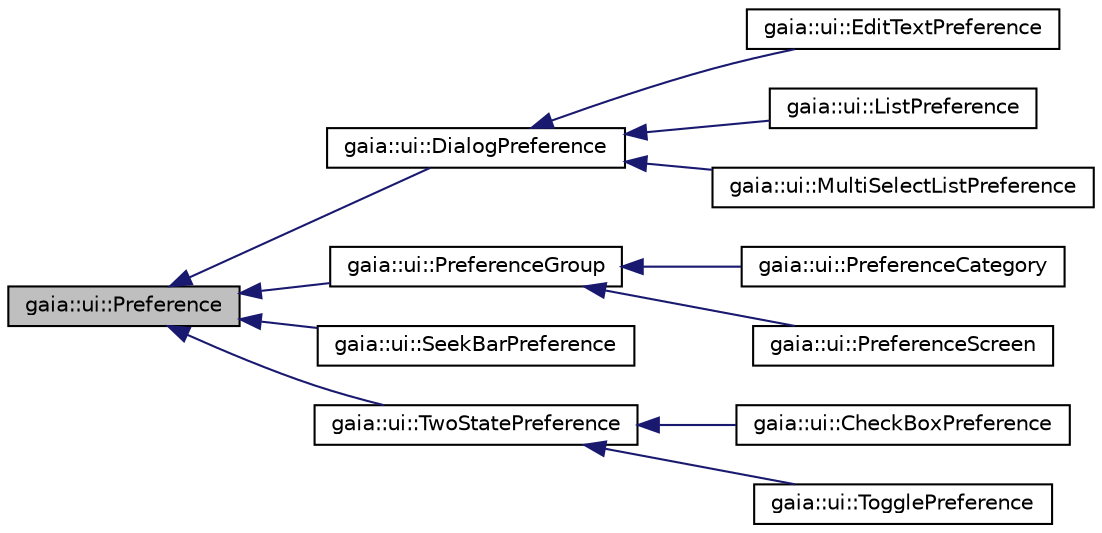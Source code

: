 digraph G
{
  edge [fontname="Helvetica",fontsize="10",labelfontname="Helvetica",labelfontsize="10"];
  node [fontname="Helvetica",fontsize="10",shape=record];
  rankdir=LR;
  Node1 [label="gaia::ui::Preference",height=0.2,width=0.4,color="black", fillcolor="grey75", style="filled" fontcolor="black"];
  Node1 -> Node2 [dir=back,color="midnightblue",fontsize="10",style="solid",fontname="Helvetica"];
  Node2 [label="gaia::ui::DialogPreference",height=0.2,width=0.4,color="black", fillcolor="white", style="filled",URL="$d8/dd3/classgaia_1_1ui_1_1_dialog_preference.html",tooltip="A base class for Preference objects that are dialog-based."];
  Node2 -> Node3 [dir=back,color="midnightblue",fontsize="10",style="solid",fontname="Helvetica"];
  Node3 [label="gaia::ui::EditTextPreference",height=0.2,width=0.4,color="black", fillcolor="white", style="filled",URL="$df/d6d/classgaia_1_1ui_1_1_edit_text_preference.html",tooltip="A Preference that allows for string input."];
  Node2 -> Node4 [dir=back,color="midnightblue",fontsize="10",style="solid",fontname="Helvetica"];
  Node4 [label="gaia::ui::ListPreference",height=0.2,width=0.4,color="black", fillcolor="white", style="filled",URL="$d4/df3/classgaia_1_1ui_1_1_list_preference.html",tooltip="A Preference that displays a list of entries as a dialog."];
  Node2 -> Node5 [dir=back,color="midnightblue",fontsize="10",style="solid",fontname="Helvetica"];
  Node5 [label="gaia::ui::MultiSelectListPreference",height=0.2,width=0.4,color="black", fillcolor="white", style="filled",URL="$d7/dc7/classgaia_1_1ui_1_1_multi_select_list_preference.html",tooltip="A Preference that displays a list of entries as a dialog."];
  Node1 -> Node6 [dir=back,color="midnightblue",fontsize="10",style="solid",fontname="Helvetica"];
  Node6 [label="gaia::ui::PreferenceGroup",height=0.2,width=0.4,color="black", fillcolor="white", style="filled",URL="$dd/d52/classgaia_1_1ui_1_1_preference_group.html",tooltip="Interface definition for a callback to be invoked when the value of this Preference has been changed ..."];
  Node6 -> Node7 [dir=back,color="midnightblue",fontsize="10",style="solid",fontname="Helvetica"];
  Node7 [label="gaia::ui::PreferenceCategory",height=0.2,width=0.4,color="black", fillcolor="white", style="filled",URL="$d7/d01/classgaia_1_1ui_1_1_preference_category.html",tooltip="Used to group Preference objects and provide a disabled title above the group."];
  Node6 -> Node8 [dir=back,color="midnightblue",fontsize="10",style="solid",fontname="Helvetica"];
  Node8 [label="gaia::ui::PreferenceScreen",height=0.2,width=0.4,color="black", fillcolor="white", style="filled",URL="$d3/d53/classgaia_1_1ui_1_1_preference_screen.html",tooltip="Used to group Preference objects and provide a disabled title above the group."];
  Node1 -> Node9 [dir=back,color="midnightblue",fontsize="10",style="solid",fontname="Helvetica"];
  Node9 [label="gaia::ui::SeekBarPreference",height=0.2,width=0.4,color="black", fillcolor="white", style="filled",URL="$d7/dc2/classgaia_1_1ui_1_1_seek_bar_preference.html",tooltip="Common base class for preferences that have two selectable states, persist a bool value in Applicatio..."];
  Node1 -> Node10 [dir=back,color="midnightblue",fontsize="10",style="solid",fontname="Helvetica"];
  Node10 [label="gaia::ui::TwoStatePreference",height=0.2,width=0.4,color="black", fillcolor="white", style="filled",URL="$df/d07/classgaia_1_1ui_1_1_two_state_preference.html",tooltip="Common base class for preferences that have two selectable states, persist a bool value in Applicatio..."];
  Node10 -> Node11 [dir=back,color="midnightblue",fontsize="10",style="solid",fontname="Helvetica"];
  Node11 [label="gaia::ui::CheckBoxPreference",height=0.2,width=0.4,color="black", fillcolor="white", style="filled",URL="$da/db2/classgaia_1_1ui_1_1_check_box_preference.html",tooltip="A Preference that provides checkbox widget functionality."];
  Node10 -> Node12 [dir=back,color="midnightblue",fontsize="10",style="solid",fontname="Helvetica"];
  Node12 [label="gaia::ui::TogglePreference",height=0.2,width=0.4,color="black", fillcolor="white", style="filled",URL="$dc/dc7/classgaia_1_1ui_1_1_toggle_preference.html",tooltip="A Preference that provides checkbox widget functionality."];
}
